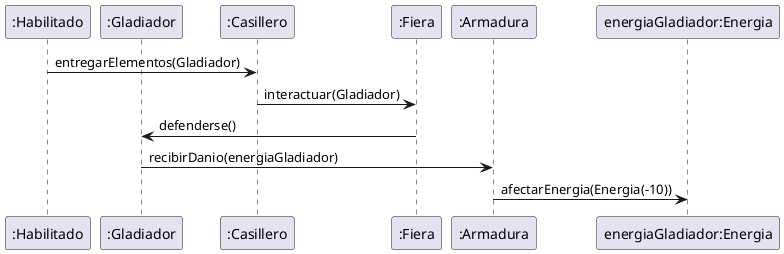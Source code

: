 @startuml gladiadorConEquipoBaseSeLesiona

participant Habilitado as ":Habilitado"
participant Gladiador as ":Gladiador"

participant Casillero as ":Casillero"
participant Fiera as ":Fiera"

participant Armadura as ":Armadura"
participant energiaGladiador as "energiaGladiador:Energia"

Habilitado -> Casillero: entregarElementos(Gladiador)
Casillero -> Fiera: interactuar(Gladiador)

Fiera -> Gladiador: defenderse()
Gladiador -> Armadura: recibirDanio(energiaGladiador)
Armadura -> energiaGladiador: afectarEnergia(Energia(-10))


@enduml